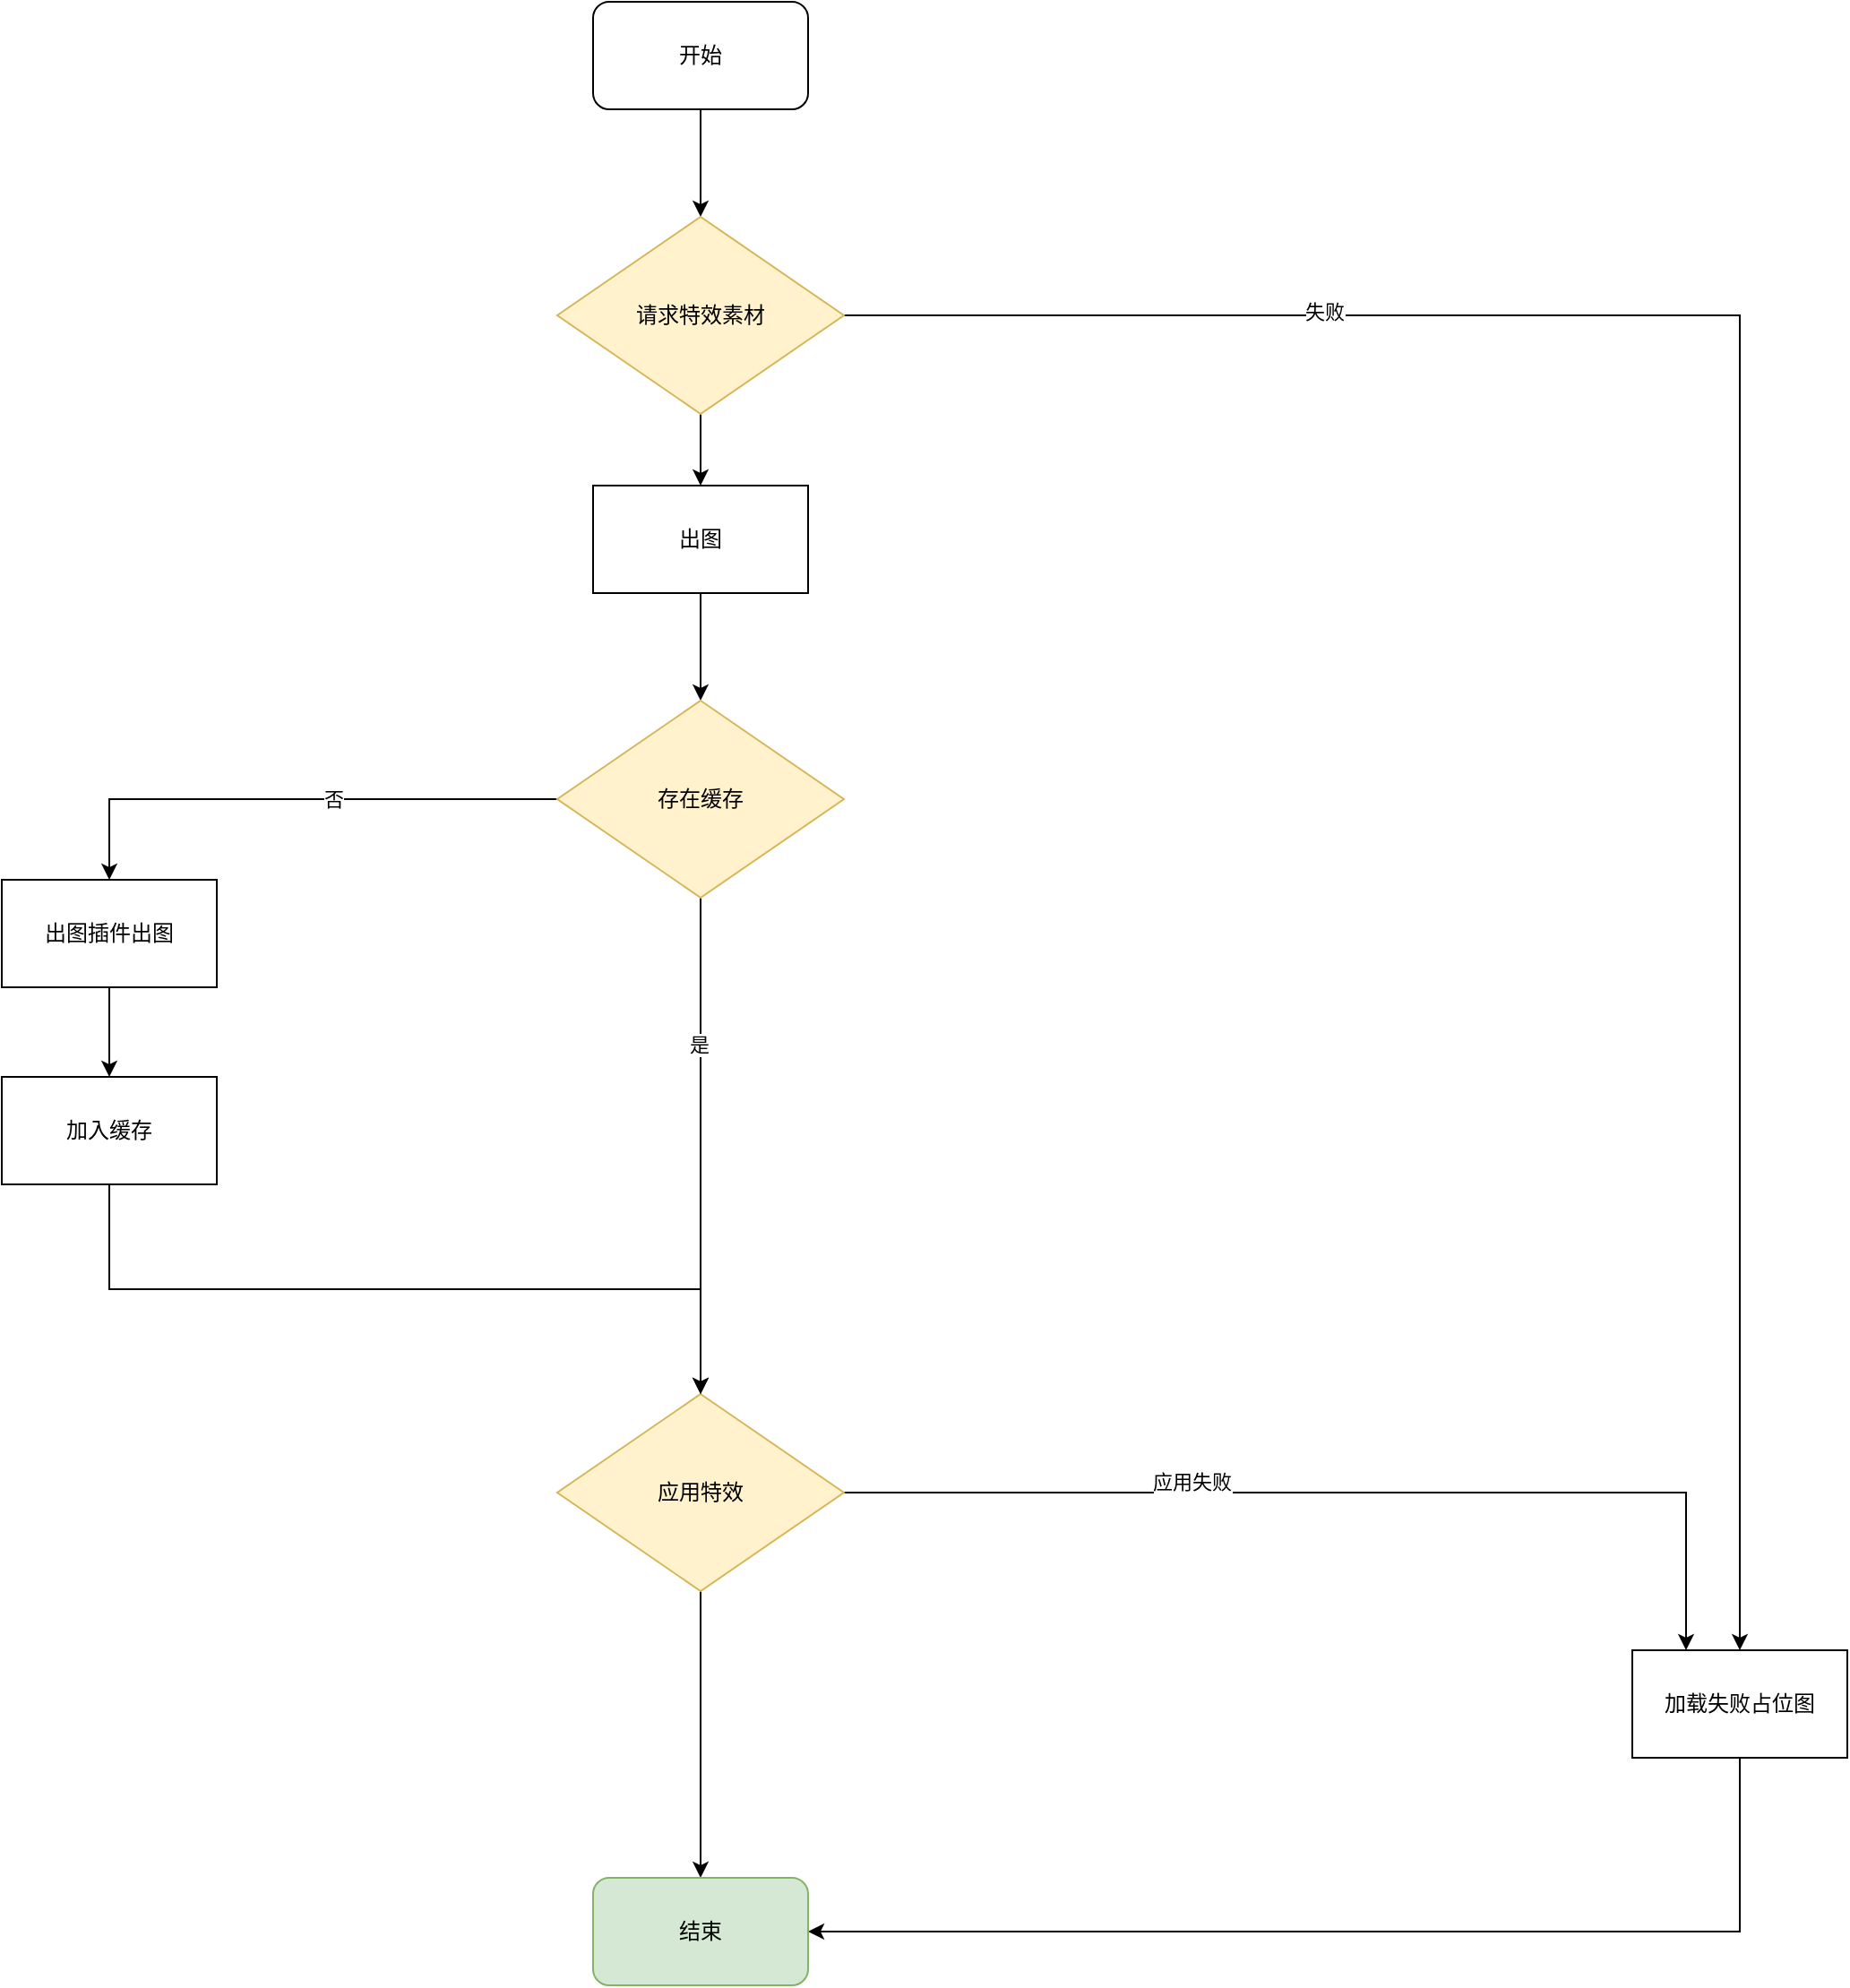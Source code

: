 <mxfile version="23.1.8" type="github">
  <diagram name="第 1 页" id="teJ61qqKg5QlKDWROhBg">
    <mxGraphModel dx="3096" dy="1013" grid="1" gridSize="10" guides="1" tooltips="1" connect="1" arrows="1" fold="1" page="1" pageScale="1" pageWidth="1169" pageHeight="827" math="0" shadow="0">
      <root>
        <mxCell id="0" />
        <mxCell id="1" parent="0" />
        <mxCell id="VKNKRLqQ26s4GlRzQdL_-8" style="edgeStyle=orthogonalEdgeStyle;rounded=0;orthogonalLoop=1;jettySize=auto;html=1;exitX=0.5;exitY=1;exitDx=0;exitDy=0;entryX=0.5;entryY=0;entryDx=0;entryDy=0;" parent="1" source="VKNKRLqQ26s4GlRzQdL_-1" target="VKNKRLqQ26s4GlRzQdL_-7" edge="1">
          <mxGeometry relative="1" as="geometry" />
        </mxCell>
        <mxCell id="VKNKRLqQ26s4GlRzQdL_-1" value="开始" style="rounded=1;whiteSpace=wrap;html=1;" parent="1" vertex="1">
          <mxGeometry x="140" y="50" width="120" height="60" as="geometry" />
        </mxCell>
        <mxCell id="VKNKRLqQ26s4GlRzQdL_-10" style="edgeStyle=orthogonalEdgeStyle;rounded=0;orthogonalLoop=1;jettySize=auto;html=1;exitX=1;exitY=0.5;exitDx=0;exitDy=0;entryX=0.5;entryY=0;entryDx=0;entryDy=0;" parent="1" source="VKNKRLqQ26s4GlRzQdL_-7" target="VKNKRLqQ26s4GlRzQdL_-9" edge="1">
          <mxGeometry relative="1" as="geometry" />
        </mxCell>
        <mxCell id="VKNKRLqQ26s4GlRzQdL_-11" value="失败" style="edgeLabel;html=1;align=center;verticalAlign=middle;resizable=0;points=[];" parent="VKNKRLqQ26s4GlRzQdL_-10" vertex="1" connectable="0">
          <mxGeometry x="-0.57" y="2" relative="1" as="geometry">
            <mxPoint as="offset" />
          </mxGeometry>
        </mxCell>
        <mxCell id="IgvsVme4uRQOVmqsS9IB-2" style="edgeStyle=orthogonalEdgeStyle;rounded=0;orthogonalLoop=1;jettySize=auto;html=1;exitX=0.5;exitY=1;exitDx=0;exitDy=0;entryX=0.5;entryY=0;entryDx=0;entryDy=0;" edge="1" parent="1" source="VKNKRLqQ26s4GlRzQdL_-7" target="IgvsVme4uRQOVmqsS9IB-1">
          <mxGeometry relative="1" as="geometry" />
        </mxCell>
        <mxCell id="VKNKRLqQ26s4GlRzQdL_-7" value="请求特效素材" style="rhombus;whiteSpace=wrap;html=1;fillColor=#fff2cc;strokeColor=#d6b656;" parent="1" vertex="1">
          <mxGeometry x="120" y="170" width="160" height="110" as="geometry" />
        </mxCell>
        <mxCell id="VKNKRLqQ26s4GlRzQdL_-22" style="edgeStyle=orthogonalEdgeStyle;rounded=0;orthogonalLoop=1;jettySize=auto;html=1;exitX=0.5;exitY=1;exitDx=0;exitDy=0;entryX=1;entryY=0.5;entryDx=0;entryDy=0;" parent="1" source="VKNKRLqQ26s4GlRzQdL_-9" target="VKNKRLqQ26s4GlRzQdL_-20" edge="1">
          <mxGeometry relative="1" as="geometry" />
        </mxCell>
        <mxCell id="VKNKRLqQ26s4GlRzQdL_-9" value="加载失败占位图" style="rounded=0;whiteSpace=wrap;html=1;" parent="1" vertex="1">
          <mxGeometry x="720" y="970" width="120" height="60" as="geometry" />
        </mxCell>
        <mxCell id="VKNKRLqQ26s4GlRzQdL_-17" style="edgeStyle=orthogonalEdgeStyle;rounded=0;orthogonalLoop=1;jettySize=auto;html=1;exitX=1;exitY=0.5;exitDx=0;exitDy=0;entryX=0.25;entryY=0;entryDx=0;entryDy=0;" parent="1" source="VKNKRLqQ26s4GlRzQdL_-16" target="VKNKRLqQ26s4GlRzQdL_-9" edge="1">
          <mxGeometry relative="1" as="geometry">
            <mxPoint x="750" y="1047" as="targetPoint" />
            <Array as="points">
              <mxPoint x="750" y="882" />
            </Array>
          </mxGeometry>
        </mxCell>
        <mxCell id="VKNKRLqQ26s4GlRzQdL_-18" value="应用失败" style="edgeLabel;html=1;align=center;verticalAlign=middle;resizable=0;points=[];" parent="VKNKRLqQ26s4GlRzQdL_-17" vertex="1" connectable="0">
          <mxGeometry x="-0.304" y="6" relative="1" as="geometry">
            <mxPoint as="offset" />
          </mxGeometry>
        </mxCell>
        <mxCell id="VKNKRLqQ26s4GlRzQdL_-21" style="edgeStyle=orthogonalEdgeStyle;rounded=0;orthogonalLoop=1;jettySize=auto;html=1;exitX=0.5;exitY=1;exitDx=0;exitDy=0;" parent="1" source="VKNKRLqQ26s4GlRzQdL_-16" target="VKNKRLqQ26s4GlRzQdL_-20" edge="1">
          <mxGeometry relative="1" as="geometry" />
        </mxCell>
        <mxCell id="VKNKRLqQ26s4GlRzQdL_-16" value="应用特效" style="rhombus;whiteSpace=wrap;html=1;fillColor=#fff2cc;strokeColor=#d6b656;" parent="1" vertex="1">
          <mxGeometry x="120" y="827" width="160" height="110" as="geometry" />
        </mxCell>
        <mxCell id="VKNKRLqQ26s4GlRzQdL_-20" value="结束" style="rounded=1;whiteSpace=wrap;html=1;fillColor=#d5e8d4;strokeColor=#82b366;" parent="1" vertex="1">
          <mxGeometry x="140" y="1097" width="120" height="60" as="geometry" />
        </mxCell>
        <mxCell id="IgvsVme4uRQOVmqsS9IB-7" style="edgeStyle=orthogonalEdgeStyle;rounded=0;orthogonalLoop=1;jettySize=auto;html=1;exitX=0.5;exitY=1;exitDx=0;exitDy=0;entryX=0.5;entryY=0;entryDx=0;entryDy=0;" edge="1" parent="1" source="IgvsVme4uRQOVmqsS9IB-1" target="IgvsVme4uRQOVmqsS9IB-3">
          <mxGeometry relative="1" as="geometry" />
        </mxCell>
        <mxCell id="IgvsVme4uRQOVmqsS9IB-1" value="出图" style="rounded=0;whiteSpace=wrap;html=1;" vertex="1" parent="1">
          <mxGeometry x="140" y="320" width="120" height="60" as="geometry" />
        </mxCell>
        <mxCell id="IgvsVme4uRQOVmqsS9IB-5" style="edgeStyle=orthogonalEdgeStyle;rounded=0;orthogonalLoop=1;jettySize=auto;html=1;exitX=0;exitY=0.5;exitDx=0;exitDy=0;entryX=0.5;entryY=0;entryDx=0;entryDy=0;" edge="1" parent="1" source="IgvsVme4uRQOVmqsS9IB-3" target="IgvsVme4uRQOVmqsS9IB-4">
          <mxGeometry relative="1" as="geometry" />
        </mxCell>
        <mxCell id="IgvsVme4uRQOVmqsS9IB-6" value="否" style="edgeLabel;html=1;align=center;verticalAlign=middle;resizable=0;points=[];" vertex="1" connectable="0" parent="IgvsVme4uRQOVmqsS9IB-5">
          <mxGeometry x="-0.154" relative="1" as="geometry">
            <mxPoint as="offset" />
          </mxGeometry>
        </mxCell>
        <mxCell id="IgvsVme4uRQOVmqsS9IB-8" style="edgeStyle=orthogonalEdgeStyle;rounded=0;orthogonalLoop=1;jettySize=auto;html=1;exitX=0.5;exitY=1;exitDx=0;exitDy=0;entryX=0.5;entryY=0;entryDx=0;entryDy=0;" edge="1" parent="1" source="IgvsVme4uRQOVmqsS9IB-3" target="VKNKRLqQ26s4GlRzQdL_-16">
          <mxGeometry relative="1" as="geometry" />
        </mxCell>
        <mxCell id="IgvsVme4uRQOVmqsS9IB-12" value="是" style="edgeLabel;html=1;align=center;verticalAlign=middle;resizable=0;points=[];" vertex="1" connectable="0" parent="IgvsVme4uRQOVmqsS9IB-8">
          <mxGeometry x="-0.407" y="-1" relative="1" as="geometry">
            <mxPoint as="offset" />
          </mxGeometry>
        </mxCell>
        <mxCell id="IgvsVme4uRQOVmqsS9IB-3" value="存在缓存" style="rhombus;whiteSpace=wrap;html=1;fillColor=#fff2cc;strokeColor=#d6b656;" vertex="1" parent="1">
          <mxGeometry x="120" y="440" width="160" height="110" as="geometry" />
        </mxCell>
        <mxCell id="IgvsVme4uRQOVmqsS9IB-10" style="edgeStyle=orthogonalEdgeStyle;rounded=0;orthogonalLoop=1;jettySize=auto;html=1;exitX=0.5;exitY=1;exitDx=0;exitDy=0;entryX=0.5;entryY=0;entryDx=0;entryDy=0;" edge="1" parent="1" source="IgvsVme4uRQOVmqsS9IB-4" target="IgvsVme4uRQOVmqsS9IB-9">
          <mxGeometry relative="1" as="geometry" />
        </mxCell>
        <mxCell id="IgvsVme4uRQOVmqsS9IB-4" value="出图插件出图" style="rounded=0;whiteSpace=wrap;html=1;" vertex="1" parent="1">
          <mxGeometry x="-190" y="540" width="120" height="60" as="geometry" />
        </mxCell>
        <mxCell id="IgvsVme4uRQOVmqsS9IB-11" style="edgeStyle=orthogonalEdgeStyle;rounded=0;orthogonalLoop=1;jettySize=auto;html=1;exitX=0.5;exitY=1;exitDx=0;exitDy=0;entryX=0.5;entryY=0;entryDx=0;entryDy=0;" edge="1" parent="1" source="IgvsVme4uRQOVmqsS9IB-9" target="VKNKRLqQ26s4GlRzQdL_-16">
          <mxGeometry relative="1" as="geometry" />
        </mxCell>
        <mxCell id="IgvsVme4uRQOVmqsS9IB-9" value="加入缓存" style="rounded=0;whiteSpace=wrap;html=1;" vertex="1" parent="1">
          <mxGeometry x="-190" y="650" width="120" height="60" as="geometry" />
        </mxCell>
      </root>
    </mxGraphModel>
  </diagram>
</mxfile>
